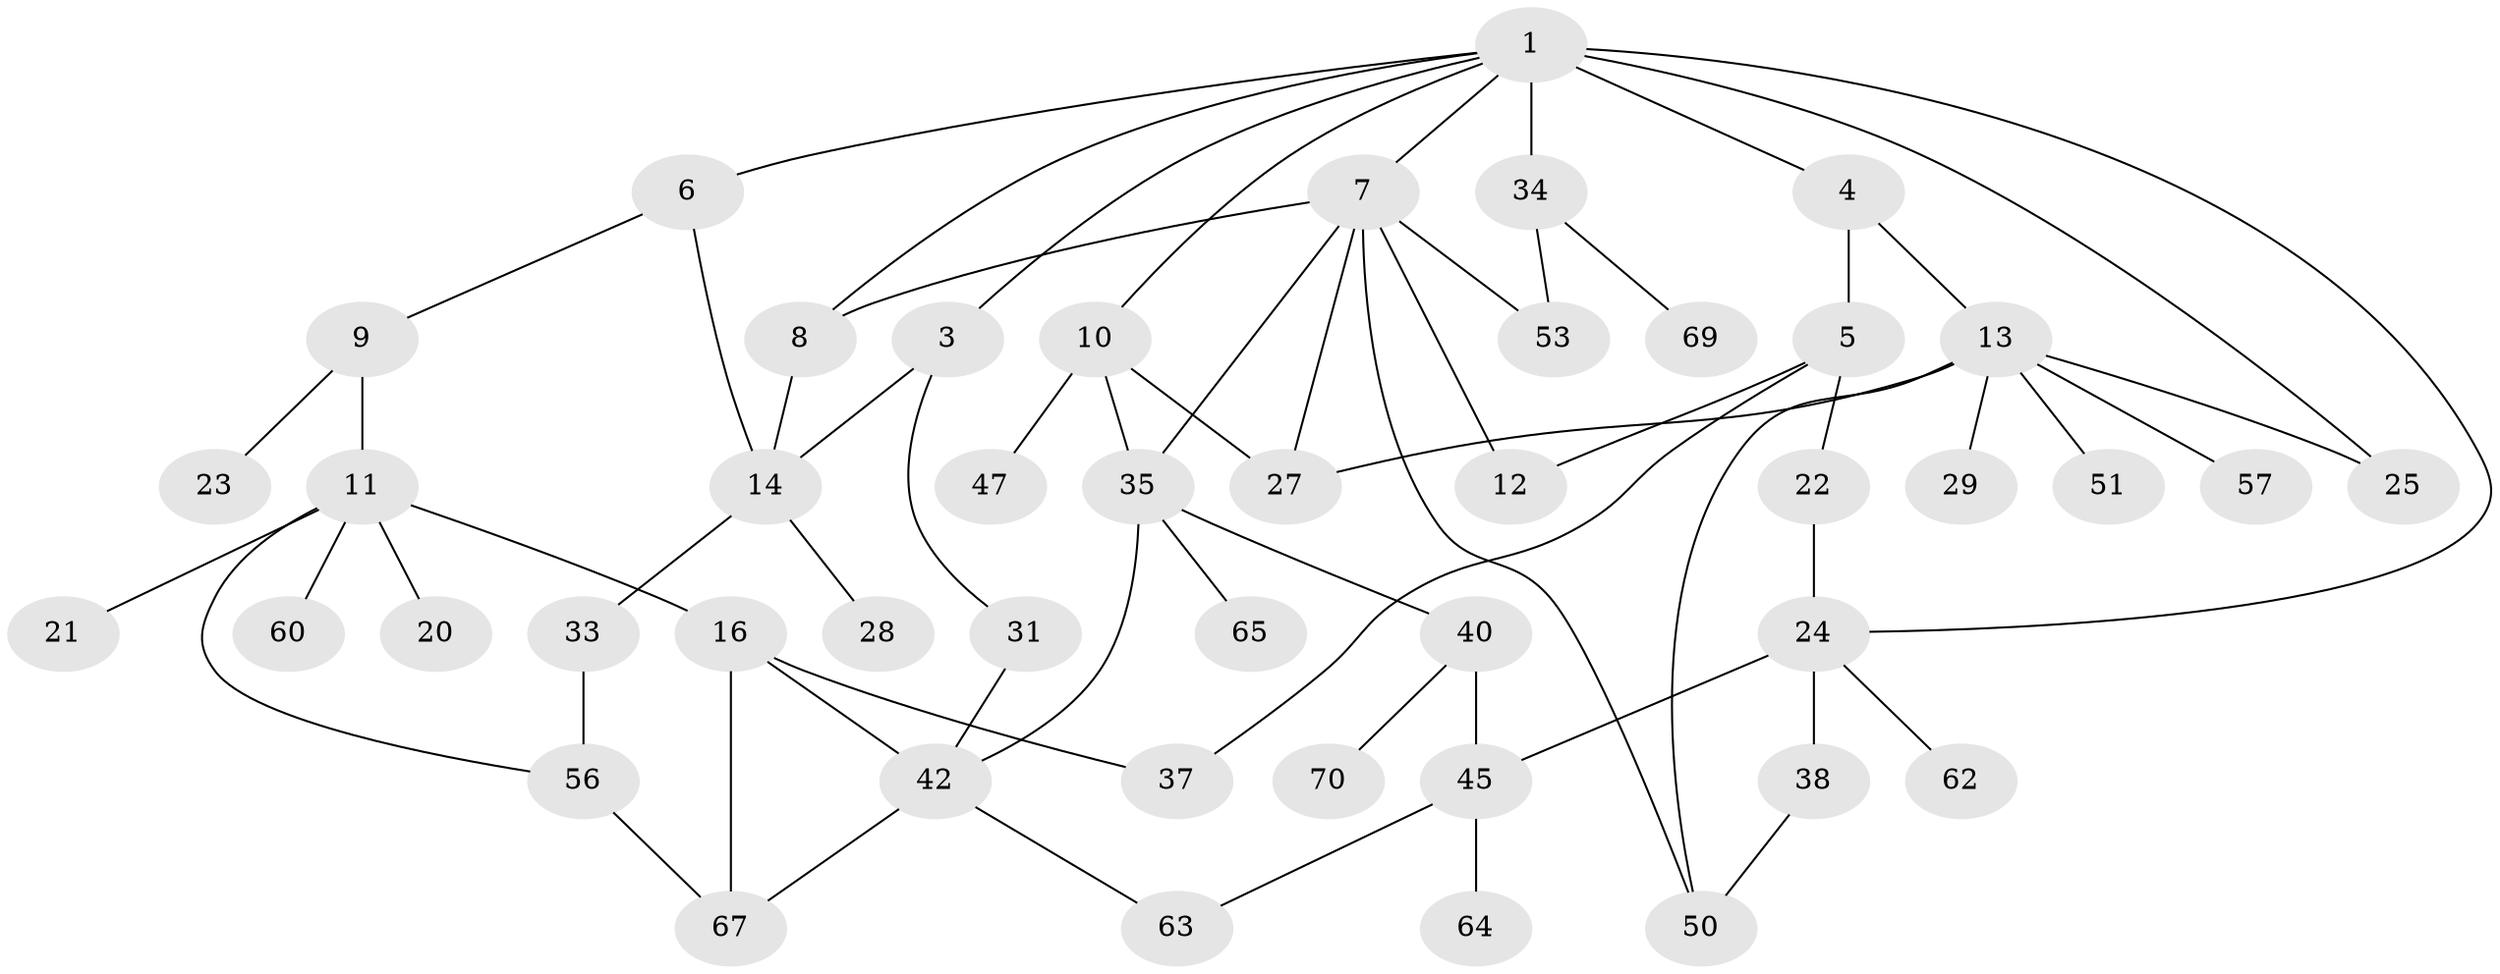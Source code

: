 // Generated by graph-tools (version 1.1) at 2025/23/03/03/25 07:23:34]
// undirected, 46 vertices, 65 edges
graph export_dot {
graph [start="1"]
  node [color=gray90,style=filled];
  1 [super="+2"];
  3 [super="+41"];
  4;
  5 [super="+46"];
  6;
  7 [super="+36"];
  8 [super="+18"];
  9 [super="+55"];
  10 [super="+48"];
  11 [super="+17"];
  12 [super="+39"];
  13 [super="+19"];
  14 [super="+15"];
  16 [super="+30"];
  20;
  21 [super="+58"];
  22;
  23 [super="+44"];
  24 [super="+32"];
  25 [super="+26"];
  27 [super="+68"];
  28;
  29 [super="+59"];
  31;
  33 [super="+66"];
  34 [super="+43"];
  35 [super="+75"];
  37;
  38;
  40 [super="+72"];
  42 [super="+52"];
  45 [super="+73"];
  47 [super="+49"];
  50;
  51;
  53 [super="+54"];
  56 [super="+71"];
  57;
  60 [super="+61"];
  62;
  63;
  64;
  65;
  67;
  69 [super="+74"];
  70;
  1 -- 4;
  1 -- 7;
  1 -- 34 [weight=3];
  1 -- 3;
  1 -- 6;
  1 -- 8;
  1 -- 10;
  1 -- 24;
  1 -- 25;
  3 -- 31;
  3 -- 14;
  4 -- 5;
  4 -- 13;
  5 -- 12;
  5 -- 22;
  5 -- 37;
  6 -- 9;
  6 -- 14;
  7 -- 12;
  7 -- 8;
  7 -- 50;
  7 -- 53;
  7 -- 27;
  7 -- 35;
  8 -- 14;
  9 -- 11;
  9 -- 23;
  10 -- 35;
  10 -- 47;
  10 -- 27;
  11 -- 16;
  11 -- 20;
  11 -- 21;
  11 -- 56;
  11 -- 60;
  13 -- 25;
  13 -- 27;
  13 -- 50;
  13 -- 51;
  13 -- 57;
  13 -- 29 [weight=2];
  14 -- 28;
  14 -- 33;
  16 -- 37;
  16 -- 67;
  16 -- 42 [weight=2];
  22 -- 24;
  24 -- 45;
  24 -- 62;
  24 -- 38;
  31 -- 42;
  33 -- 56;
  34 -- 53;
  34 -- 69;
  35 -- 40;
  35 -- 65;
  35 -- 42;
  38 -- 50;
  40 -- 70;
  40 -- 45;
  42 -- 67;
  42 -- 63;
  45 -- 63;
  45 -- 64;
  56 -- 67;
}
